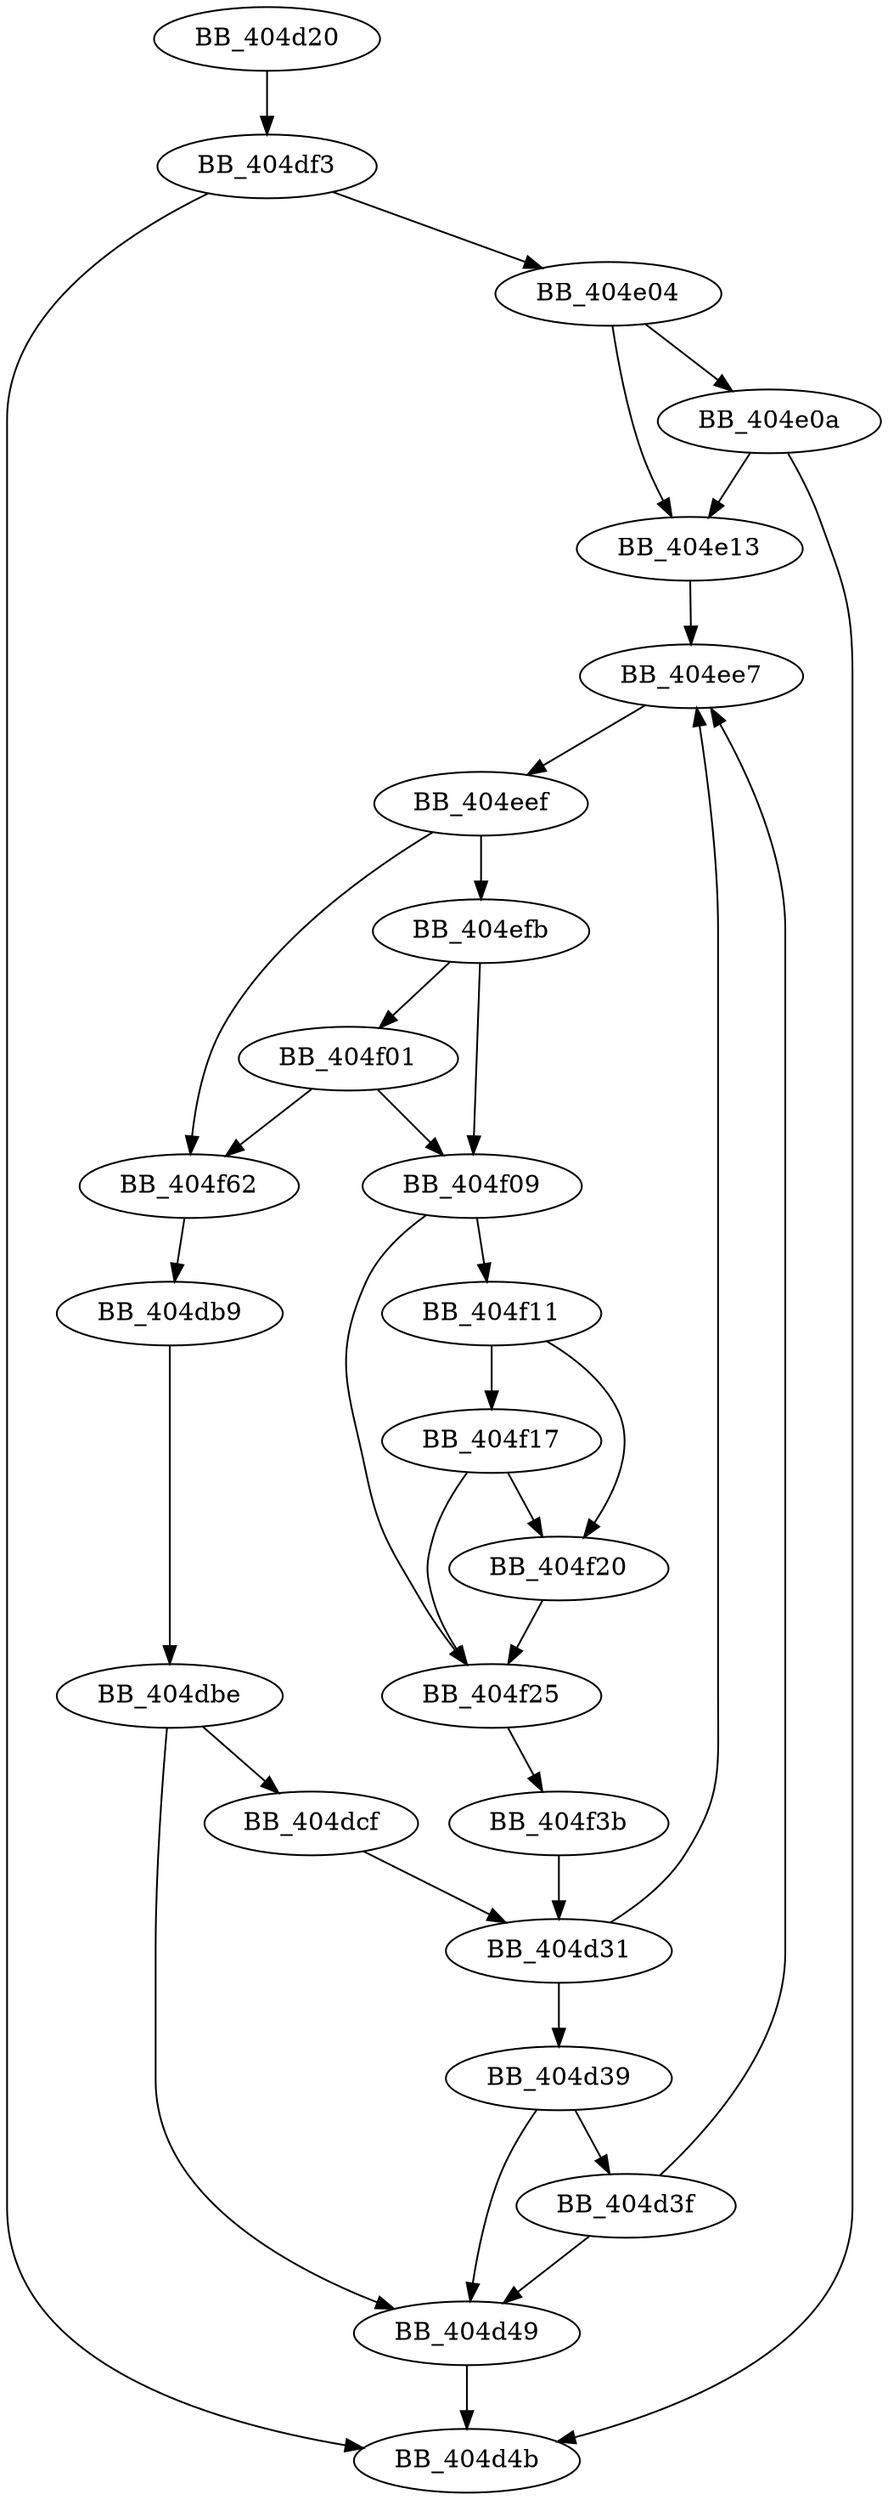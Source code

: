 DiGraph sub_404D20{
BB_404d20->BB_404df3
BB_404d31->BB_404d39
BB_404d31->BB_404ee7
BB_404d39->BB_404d3f
BB_404d39->BB_404d49
BB_404d3f->BB_404d49
BB_404d3f->BB_404ee7
BB_404d49->BB_404d4b
BB_404db9->BB_404dbe
BB_404dbe->BB_404d49
BB_404dbe->BB_404dcf
BB_404dcf->BB_404d31
BB_404df3->BB_404d4b
BB_404df3->BB_404e04
BB_404e04->BB_404e0a
BB_404e04->BB_404e13
BB_404e0a->BB_404d4b
BB_404e0a->BB_404e13
BB_404e13->BB_404ee7
BB_404ee7->BB_404eef
BB_404eef->BB_404efb
BB_404eef->BB_404f62
BB_404efb->BB_404f01
BB_404efb->BB_404f09
BB_404f01->BB_404f09
BB_404f01->BB_404f62
BB_404f09->BB_404f11
BB_404f09->BB_404f25
BB_404f11->BB_404f17
BB_404f11->BB_404f20
BB_404f17->BB_404f20
BB_404f17->BB_404f25
BB_404f20->BB_404f25
BB_404f25->BB_404f3b
BB_404f3b->BB_404d31
BB_404f62->BB_404db9
}
